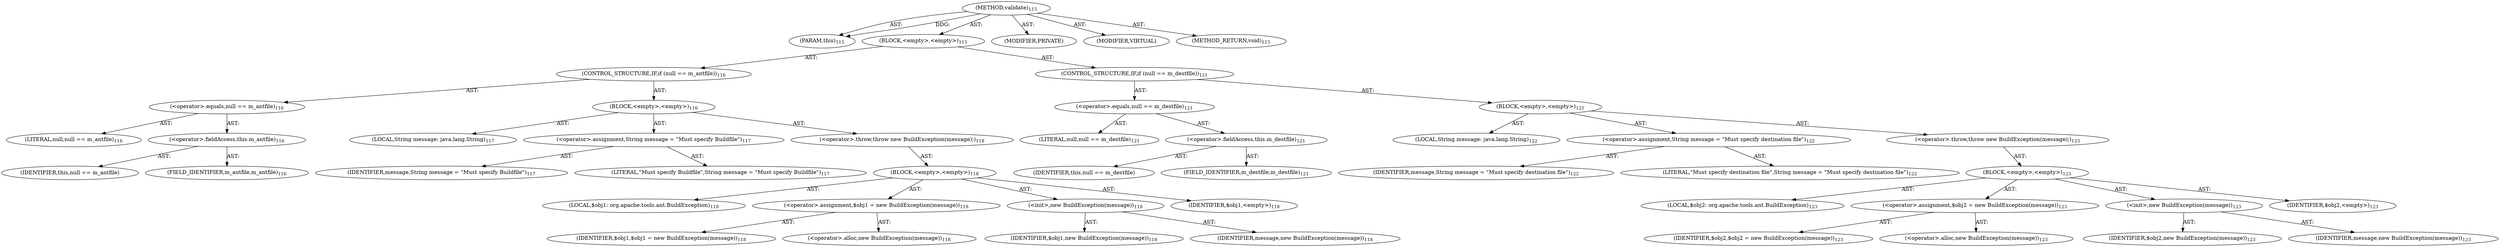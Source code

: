 digraph "validate" {  
"111669149700" [label = <(METHOD,validate)<SUB>115</SUB>> ]
"115964117001" [label = <(PARAM,this)<SUB>115</SUB>> ]
"25769803784" [label = <(BLOCK,&lt;empty&gt;,&lt;empty&gt;)<SUB>115</SUB>> ]
"47244640259" [label = <(CONTROL_STRUCTURE,IF,if (null == m_antfile))<SUB>116</SUB>> ]
"30064771102" [label = <(&lt;operator&gt;.equals,null == m_antfile)<SUB>116</SUB>> ]
"90194313219" [label = <(LITERAL,null,null == m_antfile)<SUB>116</SUB>> ]
"30064771103" [label = <(&lt;operator&gt;.fieldAccess,this.m_antfile)<SUB>116</SUB>> ]
"68719476762" [label = <(IDENTIFIER,this,null == m_antfile)> ]
"55834574856" [label = <(FIELD_IDENTIFIER,m_antfile,m_antfile)<SUB>116</SUB>> ]
"25769803785" [label = <(BLOCK,&lt;empty&gt;,&lt;empty&gt;)<SUB>116</SUB>> ]
"94489280515" [label = <(LOCAL,String message: java.lang.String)<SUB>117</SUB>> ]
"30064771104" [label = <(&lt;operator&gt;.assignment,String message = &quot;Must specify Buildfile&quot;)<SUB>117</SUB>> ]
"68719476763" [label = <(IDENTIFIER,message,String message = &quot;Must specify Buildfile&quot;)<SUB>117</SUB>> ]
"90194313220" [label = <(LITERAL,&quot;Must specify Buildfile&quot;,String message = &quot;Must specify Buildfile&quot;)<SUB>117</SUB>> ]
"30064771105" [label = <(&lt;operator&gt;.throw,throw new BuildException(message);)<SUB>118</SUB>> ]
"25769803786" [label = <(BLOCK,&lt;empty&gt;,&lt;empty&gt;)<SUB>118</SUB>> ]
"94489280516" [label = <(LOCAL,$obj1: org.apache.tools.ant.BuildException)<SUB>118</SUB>> ]
"30064771106" [label = <(&lt;operator&gt;.assignment,$obj1 = new BuildException(message))<SUB>118</SUB>> ]
"68719476764" [label = <(IDENTIFIER,$obj1,$obj1 = new BuildException(message))<SUB>118</SUB>> ]
"30064771107" [label = <(&lt;operator&gt;.alloc,new BuildException(message))<SUB>118</SUB>> ]
"30064771108" [label = <(&lt;init&gt;,new BuildException(message))<SUB>118</SUB>> ]
"68719476765" [label = <(IDENTIFIER,$obj1,new BuildException(message))<SUB>118</SUB>> ]
"68719476766" [label = <(IDENTIFIER,message,new BuildException(message))<SUB>118</SUB>> ]
"68719476767" [label = <(IDENTIFIER,$obj1,&lt;empty&gt;)<SUB>118</SUB>> ]
"47244640260" [label = <(CONTROL_STRUCTURE,IF,if (null == m_destfile))<SUB>121</SUB>> ]
"30064771109" [label = <(&lt;operator&gt;.equals,null == m_destfile)<SUB>121</SUB>> ]
"90194313221" [label = <(LITERAL,null,null == m_destfile)<SUB>121</SUB>> ]
"30064771110" [label = <(&lt;operator&gt;.fieldAccess,this.m_destfile)<SUB>121</SUB>> ]
"68719476768" [label = <(IDENTIFIER,this,null == m_destfile)> ]
"55834574857" [label = <(FIELD_IDENTIFIER,m_destfile,m_destfile)<SUB>121</SUB>> ]
"25769803787" [label = <(BLOCK,&lt;empty&gt;,&lt;empty&gt;)<SUB>121</SUB>> ]
"94489280517" [label = <(LOCAL,String message: java.lang.String)<SUB>122</SUB>> ]
"30064771111" [label = <(&lt;operator&gt;.assignment,String message = &quot;Must specify destination file&quot;)<SUB>122</SUB>> ]
"68719476769" [label = <(IDENTIFIER,message,String message = &quot;Must specify destination file&quot;)<SUB>122</SUB>> ]
"90194313222" [label = <(LITERAL,&quot;Must specify destination file&quot;,String message = &quot;Must specify destination file&quot;)<SUB>122</SUB>> ]
"30064771112" [label = <(&lt;operator&gt;.throw,throw new BuildException(message);)<SUB>123</SUB>> ]
"25769803788" [label = <(BLOCK,&lt;empty&gt;,&lt;empty&gt;)<SUB>123</SUB>> ]
"94489280518" [label = <(LOCAL,$obj2: org.apache.tools.ant.BuildException)<SUB>123</SUB>> ]
"30064771113" [label = <(&lt;operator&gt;.assignment,$obj2 = new BuildException(message))<SUB>123</SUB>> ]
"68719476770" [label = <(IDENTIFIER,$obj2,$obj2 = new BuildException(message))<SUB>123</SUB>> ]
"30064771114" [label = <(&lt;operator&gt;.alloc,new BuildException(message))<SUB>123</SUB>> ]
"30064771115" [label = <(&lt;init&gt;,new BuildException(message))<SUB>123</SUB>> ]
"68719476771" [label = <(IDENTIFIER,$obj2,new BuildException(message))<SUB>123</SUB>> ]
"68719476772" [label = <(IDENTIFIER,message,new BuildException(message))<SUB>123</SUB>> ]
"68719476773" [label = <(IDENTIFIER,$obj2,&lt;empty&gt;)<SUB>123</SUB>> ]
"133143986187" [label = <(MODIFIER,PRIVATE)> ]
"133143986188" [label = <(MODIFIER,VIRTUAL)> ]
"128849018884" [label = <(METHOD_RETURN,void)<SUB>115</SUB>> ]
  "111669149700" -> "115964117001"  [ label = "AST: "] 
  "111669149700" -> "25769803784"  [ label = "AST: "] 
  "111669149700" -> "133143986187"  [ label = "AST: "] 
  "111669149700" -> "133143986188"  [ label = "AST: "] 
  "111669149700" -> "128849018884"  [ label = "AST: "] 
  "25769803784" -> "47244640259"  [ label = "AST: "] 
  "25769803784" -> "47244640260"  [ label = "AST: "] 
  "47244640259" -> "30064771102"  [ label = "AST: "] 
  "47244640259" -> "25769803785"  [ label = "AST: "] 
  "30064771102" -> "90194313219"  [ label = "AST: "] 
  "30064771102" -> "30064771103"  [ label = "AST: "] 
  "30064771103" -> "68719476762"  [ label = "AST: "] 
  "30064771103" -> "55834574856"  [ label = "AST: "] 
  "25769803785" -> "94489280515"  [ label = "AST: "] 
  "25769803785" -> "30064771104"  [ label = "AST: "] 
  "25769803785" -> "30064771105"  [ label = "AST: "] 
  "30064771104" -> "68719476763"  [ label = "AST: "] 
  "30064771104" -> "90194313220"  [ label = "AST: "] 
  "30064771105" -> "25769803786"  [ label = "AST: "] 
  "25769803786" -> "94489280516"  [ label = "AST: "] 
  "25769803786" -> "30064771106"  [ label = "AST: "] 
  "25769803786" -> "30064771108"  [ label = "AST: "] 
  "25769803786" -> "68719476767"  [ label = "AST: "] 
  "30064771106" -> "68719476764"  [ label = "AST: "] 
  "30064771106" -> "30064771107"  [ label = "AST: "] 
  "30064771108" -> "68719476765"  [ label = "AST: "] 
  "30064771108" -> "68719476766"  [ label = "AST: "] 
  "47244640260" -> "30064771109"  [ label = "AST: "] 
  "47244640260" -> "25769803787"  [ label = "AST: "] 
  "30064771109" -> "90194313221"  [ label = "AST: "] 
  "30064771109" -> "30064771110"  [ label = "AST: "] 
  "30064771110" -> "68719476768"  [ label = "AST: "] 
  "30064771110" -> "55834574857"  [ label = "AST: "] 
  "25769803787" -> "94489280517"  [ label = "AST: "] 
  "25769803787" -> "30064771111"  [ label = "AST: "] 
  "25769803787" -> "30064771112"  [ label = "AST: "] 
  "30064771111" -> "68719476769"  [ label = "AST: "] 
  "30064771111" -> "90194313222"  [ label = "AST: "] 
  "30064771112" -> "25769803788"  [ label = "AST: "] 
  "25769803788" -> "94489280518"  [ label = "AST: "] 
  "25769803788" -> "30064771113"  [ label = "AST: "] 
  "25769803788" -> "30064771115"  [ label = "AST: "] 
  "25769803788" -> "68719476773"  [ label = "AST: "] 
  "30064771113" -> "68719476770"  [ label = "AST: "] 
  "30064771113" -> "30064771114"  [ label = "AST: "] 
  "30064771115" -> "68719476771"  [ label = "AST: "] 
  "30064771115" -> "68719476772"  [ label = "AST: "] 
  "111669149700" -> "115964117001"  [ label = "DDG: "] 
}
